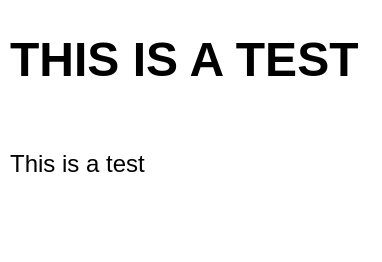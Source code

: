 <mxfile version="22.0.8" type="github">
  <diagram name="Page-1" id="4jnl4u83B_zrQDHS86hQ">
    <mxGraphModel dx="3354" dy="1762" grid="1" gridSize="10" guides="1" tooltips="1" connect="1" arrows="1" fold="1" page="1" pageScale="1" pageWidth="827" pageHeight="1169" math="0" shadow="0">
      <root>
        <mxCell id="0" />
        <mxCell id="1" parent="0" />
        <mxCell id="MlmKMrpFuUeLWL4xwgcu-1" value="&lt;h1&gt;THIS IS A TEST&lt;/h1&gt;&lt;div&gt;&lt;br&gt;&lt;/div&gt;&lt;div&gt;This is a test&lt;/div&gt;&lt;div&gt;&lt;br&gt;&lt;/div&gt;" style="text;html=1;strokeColor=none;fillColor=none;spacing=5;spacingTop=-20;whiteSpace=wrap;overflow=hidden;rounded=0;" vertex="1" parent="1">
          <mxGeometry x="320" y="830" width="190" height="120" as="geometry" />
        </mxCell>
      </root>
    </mxGraphModel>
  </diagram>
</mxfile>
